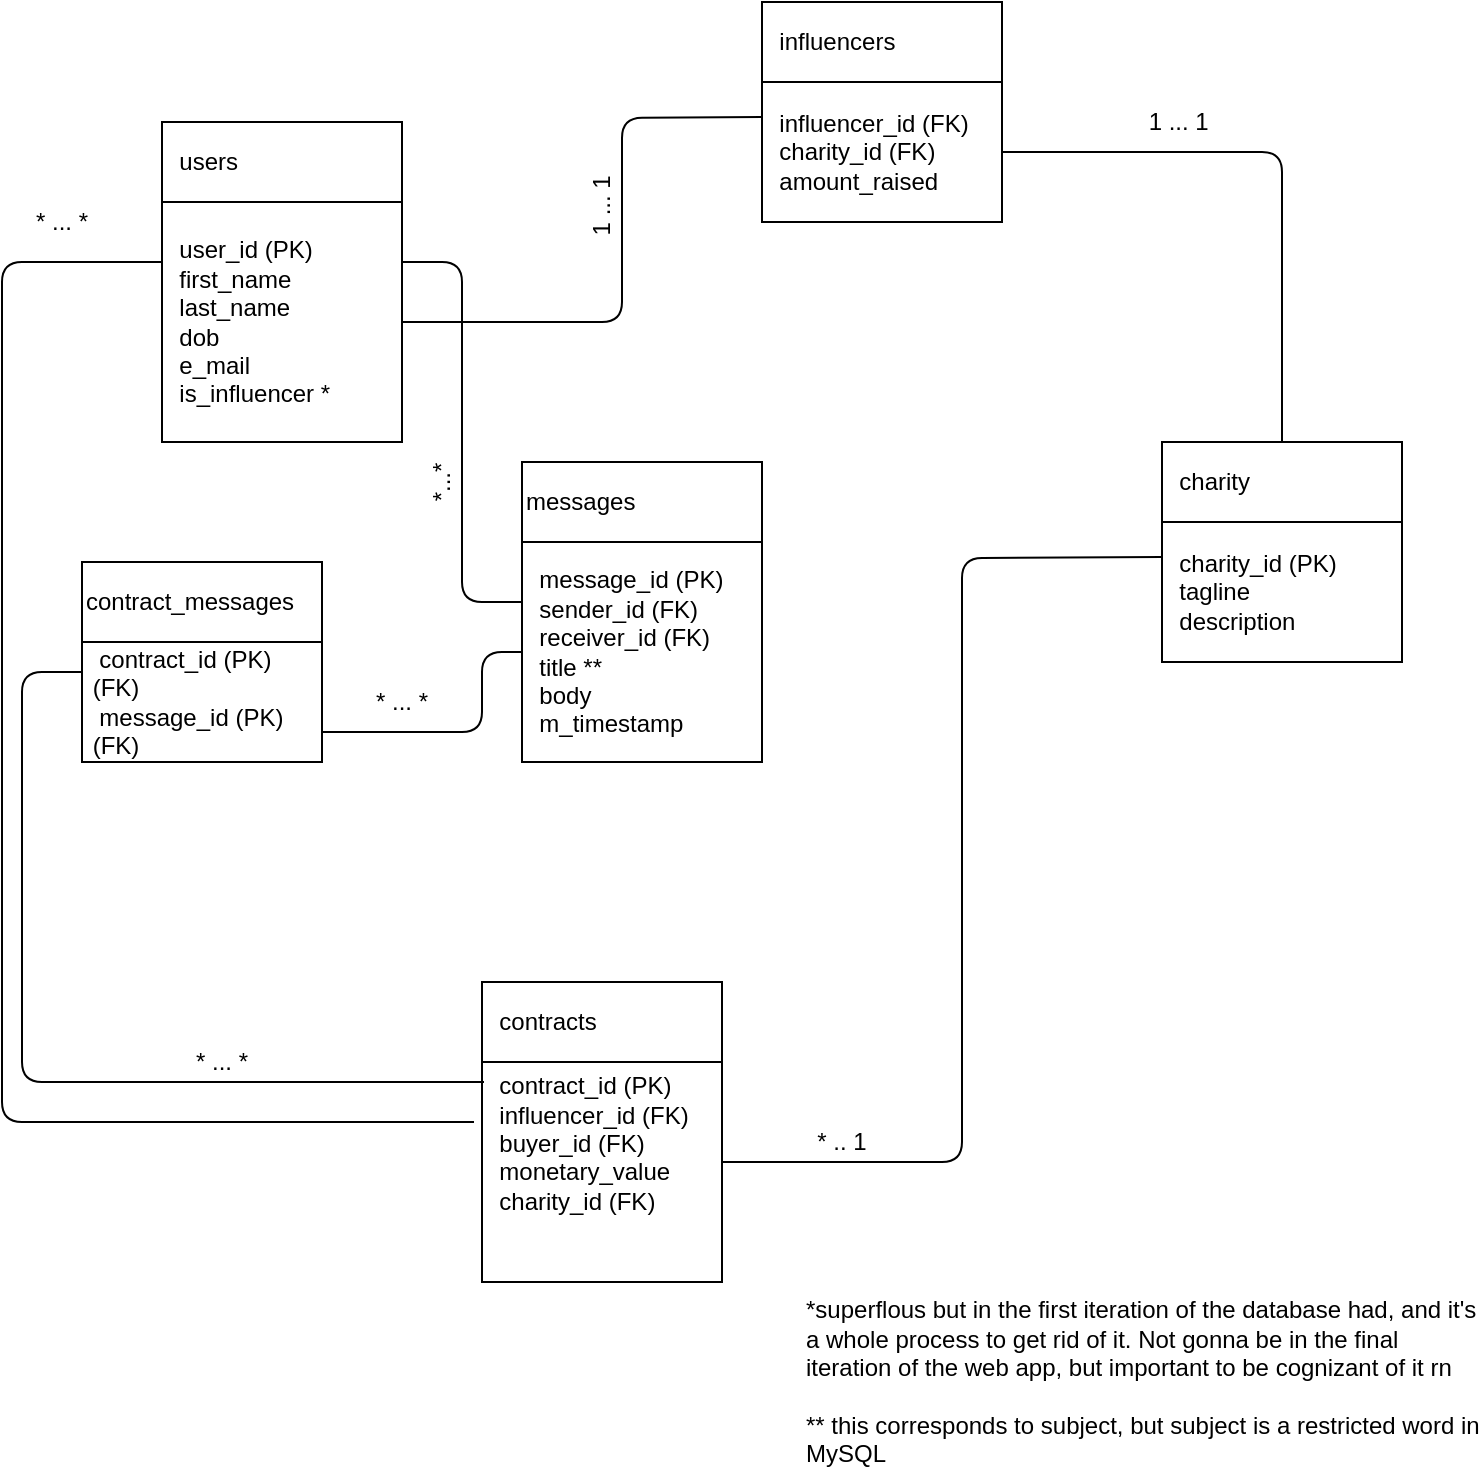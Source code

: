 <mxfile version="12.9.5" type="device"><diagram id="P2ftygtXa1JiAYjcA-dV" name="Page-1"><mxGraphModel dx="786" dy="807" grid="1" gridSize="10" guides="1" tooltips="1" connect="1" arrows="1" fold="1" page="1" pageScale="1" pageWidth="850" pageHeight="1100" math="0" shadow="0"><root><mxCell id="0"/><mxCell id="1" parent="0"/><mxCell id="pKQaWm3Y48V5HBMoJUQl-2" value="&amp;nbsp; users" style="rounded=0;whiteSpace=wrap;html=1;align=left;" vertex="1" parent="1"><mxGeometry x="120" y="140" width="120" height="40" as="geometry"/></mxCell><mxCell id="pKQaWm3Y48V5HBMoJUQl-3" value="&amp;nbsp; user_id (PK)&lt;br&gt;&amp;nbsp; first_name&lt;br&gt;&amp;nbsp; last_name&amp;nbsp;&lt;br&gt;&amp;nbsp; dob&lt;br&gt;&amp;nbsp; e_mail&lt;br&gt;&amp;nbsp; is_influencer *" style="whiteSpace=wrap;html=1;aspect=fixed;align=left;" vertex="1" parent="1"><mxGeometry x="120" y="180" width="120" height="120" as="geometry"/></mxCell><mxCell id="pKQaWm3Y48V5HBMoJUQl-5" value="*superflous but in the first iteration of the database had, and it's a whole process to get rid of it. Not gonna be in the final iteration of the web app, but important to be cognizant of it rn&lt;br&gt;&lt;br&gt;** this corresponds to subject, but subject is a restricted word in MySQL" style="text;html=1;strokeColor=none;fillColor=none;align=left;verticalAlign=middle;whiteSpace=wrap;rounded=0;" vertex="1" parent="1"><mxGeometry x="440" y="760" width="340" height="20" as="geometry"/></mxCell><mxCell id="pKQaWm3Y48V5HBMoJUQl-6" value="&amp;nbsp; influencers" style="rounded=0;whiteSpace=wrap;html=1;align=left;" vertex="1" parent="1"><mxGeometry x="420" y="80" width="120" height="40" as="geometry"/></mxCell><mxCell id="pKQaWm3Y48V5HBMoJUQl-8" value="&lt;span style=&quot;white-space: normal&quot;&gt;&amp;nbsp; influencer_id (FK)&lt;br&gt;&lt;/span&gt;&lt;span style=&quot;white-space: normal&quot;&gt;&amp;nbsp; charity_id (FK)&lt;/span&gt;&lt;br style=&quot;white-space: normal&quot;&gt;&lt;span style=&quot;white-space: normal&quot;&gt;&amp;nbsp; amount_raised&lt;/span&gt;" style="rounded=0;whiteSpace=wrap;html=1;align=left;" vertex="1" parent="1"><mxGeometry x="420" y="120" width="120" height="70" as="geometry"/></mxCell><mxCell id="pKQaWm3Y48V5HBMoJUQl-9" value="" style="endArrow=none;html=1;entryX=0;entryY=0.25;entryDx=0;entryDy=0;" edge="1" parent="1" target="pKQaWm3Y48V5HBMoJUQl-8"><mxGeometry width="50" height="50" relative="1" as="geometry"><mxPoint x="240" y="240" as="sourcePoint"/><mxPoint x="290" y="190" as="targetPoint"/><Array as="points"><mxPoint x="350" y="240"/><mxPoint x="350" y="138"/></Array></mxGeometry></mxCell><mxCell id="pKQaWm3Y48V5HBMoJUQl-10" value="1 ... 1&amp;nbsp;" style="text;html=1;strokeColor=none;fillColor=none;align=center;verticalAlign=middle;whiteSpace=wrap;rounded=0;rotation=-90;" vertex="1" parent="1"><mxGeometry x="320" y="170" width="40" height="20" as="geometry"/></mxCell><mxCell id="pKQaWm3Y48V5HBMoJUQl-12" value="&amp;nbsp; charity" style="rounded=0;whiteSpace=wrap;html=1;align=left;" vertex="1" parent="1"><mxGeometry x="620" y="300" width="120" height="40" as="geometry"/></mxCell><mxCell id="pKQaWm3Y48V5HBMoJUQl-13" value="&lt;div&gt;&amp;nbsp; charity_id (PK)&lt;/div&gt;&lt;div&gt;&amp;nbsp; tagline&lt;/div&gt;&lt;div&gt;&amp;nbsp; description&lt;/div&gt;" style="rounded=0;whiteSpace=wrap;html=1;align=left;" vertex="1" parent="1"><mxGeometry x="620" y="340" width="120" height="70" as="geometry"/></mxCell><mxCell id="pKQaWm3Y48V5HBMoJUQl-14" value="" style="endArrow=none;html=1;entryX=0.5;entryY=0;entryDx=0;entryDy=0;exitX=1;exitY=0.5;exitDx=0;exitDy=0;" edge="1" parent="1" source="pKQaWm3Y48V5HBMoJUQl-8" target="pKQaWm3Y48V5HBMoJUQl-12"><mxGeometry width="50" height="50" relative="1" as="geometry"><mxPoint x="380" y="420" as="sourcePoint"/><mxPoint x="430" y="370" as="targetPoint"/><Array as="points"><mxPoint x="680" y="155"/></Array></mxGeometry></mxCell><mxCell id="pKQaWm3Y48V5HBMoJUQl-16" value="1 ... 1&amp;nbsp;" style="text;html=1;strokeColor=none;fillColor=none;align=center;verticalAlign=middle;whiteSpace=wrap;rounded=0;rotation=0;" vertex="1" parent="1"><mxGeometry x="610" y="130" width="40" height="20" as="geometry"/></mxCell><mxCell id="pKQaWm3Y48V5HBMoJUQl-17" value="&amp;nbsp; contracts" style="rounded=0;whiteSpace=wrap;html=1;align=left;" vertex="1" parent="1"><mxGeometry x="280" y="570" width="120" height="40" as="geometry"/></mxCell><mxCell id="pKQaWm3Y48V5HBMoJUQl-18" value="&lt;div&gt;&amp;nbsp; contract_id (PK)&lt;/div&gt;&lt;div&gt;&amp;nbsp; influencer_id (FK)&lt;/div&gt;&lt;div&gt;&amp;nbsp; buyer_id (FK)&lt;/div&gt;&lt;div&gt;&amp;nbsp; monetary_value&lt;/div&gt;&lt;div&gt;&amp;nbsp; charity_id (FK)&lt;/div&gt;&lt;div&gt;&lt;br&gt;&lt;/div&gt;&lt;div&gt;&amp;nbsp;&amp;nbsp;&lt;/div&gt;" style="rounded=0;whiteSpace=wrap;html=1;align=left;" vertex="1" parent="1"><mxGeometry x="280" y="610" width="120" height="110" as="geometry"/></mxCell><mxCell id="pKQaWm3Y48V5HBMoJUQl-19" value="" style="endArrow=none;html=1;entryX=0;entryY=0.25;entryDx=0;entryDy=0;" edge="1" parent="1" target="pKQaWm3Y48V5HBMoJUQl-13"><mxGeometry width="50" height="50" relative="1" as="geometry"><mxPoint x="400" y="660" as="sourcePoint"/><mxPoint x="370" y="460" as="targetPoint"/><Array as="points"><mxPoint x="520" y="660"/><mxPoint x="520" y="358"/></Array></mxGeometry></mxCell><mxCell id="pKQaWm3Y48V5HBMoJUQl-20" value="* .. 1" style="text;html=1;strokeColor=none;fillColor=none;align=center;verticalAlign=middle;whiteSpace=wrap;rounded=0;" vertex="1" parent="1"><mxGeometry x="440" y="640" width="40" height="20" as="geometry"/></mxCell><mxCell id="pKQaWm3Y48V5HBMoJUQl-21" value="" style="endArrow=none;html=1;entryX=0;entryY=0.25;entryDx=0;entryDy=0;" edge="1" parent="1" target="pKQaWm3Y48V5HBMoJUQl-3"><mxGeometry width="50" height="50" relative="1" as="geometry"><mxPoint x="276" y="640" as="sourcePoint"/><mxPoint x="40" y="200" as="targetPoint"/><Array as="points"><mxPoint x="40" y="640"/><mxPoint x="40" y="210"/></Array></mxGeometry></mxCell><mxCell id="pKQaWm3Y48V5HBMoJUQl-23" value="messages" style="rounded=0;whiteSpace=wrap;html=1;align=left;" vertex="1" parent="1"><mxGeometry x="300" y="310" width="120" height="40" as="geometry"/></mxCell><mxCell id="pKQaWm3Y48V5HBMoJUQl-24" value="&amp;nbsp; message_id (PK)&lt;br&gt;&amp;nbsp; sender_id (FK)&lt;br&gt;&amp;nbsp; receiver_id (FK)&lt;br&gt;&amp;nbsp; title **&lt;br&gt;&amp;nbsp; body&lt;br&gt;&amp;nbsp; m_timestamp" style="rounded=0;whiteSpace=wrap;html=1;align=left;" vertex="1" parent="1"><mxGeometry x="300" y="350" width="120" height="110" as="geometry"/></mxCell><mxCell id="pKQaWm3Y48V5HBMoJUQl-26" value="" style="endArrow=none;html=1;entryX=1;entryY=0.25;entryDx=0;entryDy=0;" edge="1" parent="1" target="pKQaWm3Y48V5HBMoJUQl-3"><mxGeometry width="50" height="50" relative="1" as="geometry"><mxPoint x="300" y="380" as="sourcePoint"/><mxPoint x="310" y="240" as="targetPoint"/><Array as="points"><mxPoint x="270" y="380"/><mxPoint x="270" y="210"/></Array></mxGeometry></mxCell><mxCell id="pKQaWm3Y48V5HBMoJUQl-27" value="*...*" style="text;html=1;strokeColor=none;fillColor=none;align=center;verticalAlign=middle;whiteSpace=wrap;rounded=0;rotation=-90;" vertex="1" parent="1"><mxGeometry x="240" y="310" width="40" height="20" as="geometry"/></mxCell><mxCell id="pKQaWm3Y48V5HBMoJUQl-30" value="contract_messages" style="rounded=0;whiteSpace=wrap;html=1;align=left;" vertex="1" parent="1"><mxGeometry x="80" y="360" width="120" height="40" as="geometry"/></mxCell><mxCell id="pKQaWm3Y48V5HBMoJUQl-31" value="&amp;nbsp; contract_id (PK)&amp;nbsp; &amp;nbsp;(FK)&lt;br&gt;&amp;nbsp; message_id (PK)&amp;nbsp; &amp;nbsp;(FK)" style="rounded=0;whiteSpace=wrap;html=1;align=left;" vertex="1" parent="1"><mxGeometry x="80" y="400" width="120" height="60" as="geometry"/></mxCell><mxCell id="pKQaWm3Y48V5HBMoJUQl-32" value="" style="endArrow=none;html=1;entryX=0;entryY=0.25;entryDx=0;entryDy=0;" edge="1" parent="1" target="pKQaWm3Y48V5HBMoJUQl-31"><mxGeometry width="50" height="50" relative="1" as="geometry"><mxPoint x="281" y="620" as="sourcePoint"/><mxPoint x="430" y="490" as="targetPoint"/><Array as="points"><mxPoint x="50" y="620"/><mxPoint x="50" y="415"/></Array></mxGeometry></mxCell><mxCell id="pKQaWm3Y48V5HBMoJUQl-33" value="* ... *" style="text;html=1;strokeColor=none;fillColor=none;align=center;verticalAlign=middle;whiteSpace=wrap;rounded=0;" vertex="1" parent="1"><mxGeometry x="130" y="600" width="40" height="20" as="geometry"/></mxCell><mxCell id="pKQaWm3Y48V5HBMoJUQl-34" value="* ... *" style="text;html=1;strokeColor=none;fillColor=none;align=center;verticalAlign=middle;whiteSpace=wrap;rounded=0;" vertex="1" parent="1"><mxGeometry x="50" y="180" width="40" height="20" as="geometry"/></mxCell><mxCell id="pKQaWm3Y48V5HBMoJUQl-35" value="" style="endArrow=none;html=1;entryX=0;entryY=0.5;entryDx=0;entryDy=0;exitX=1;exitY=0.75;exitDx=0;exitDy=0;" edge="1" parent="1" source="pKQaWm3Y48V5HBMoJUQl-31" target="pKQaWm3Y48V5HBMoJUQl-24"><mxGeometry width="50" height="50" relative="1" as="geometry"><mxPoint x="220" y="470" as="sourcePoint"/><mxPoint x="270" y="420" as="targetPoint"/><Array as="points"><mxPoint x="280" y="445"/><mxPoint x="280" y="405"/></Array></mxGeometry></mxCell><mxCell id="pKQaWm3Y48V5HBMoJUQl-36" value="* ... *" style="text;html=1;strokeColor=none;fillColor=none;align=center;verticalAlign=middle;whiteSpace=wrap;rounded=0;" vertex="1" parent="1"><mxGeometry x="220" y="420" width="40" height="20" as="geometry"/></mxCell></root></mxGraphModel></diagram></mxfile>